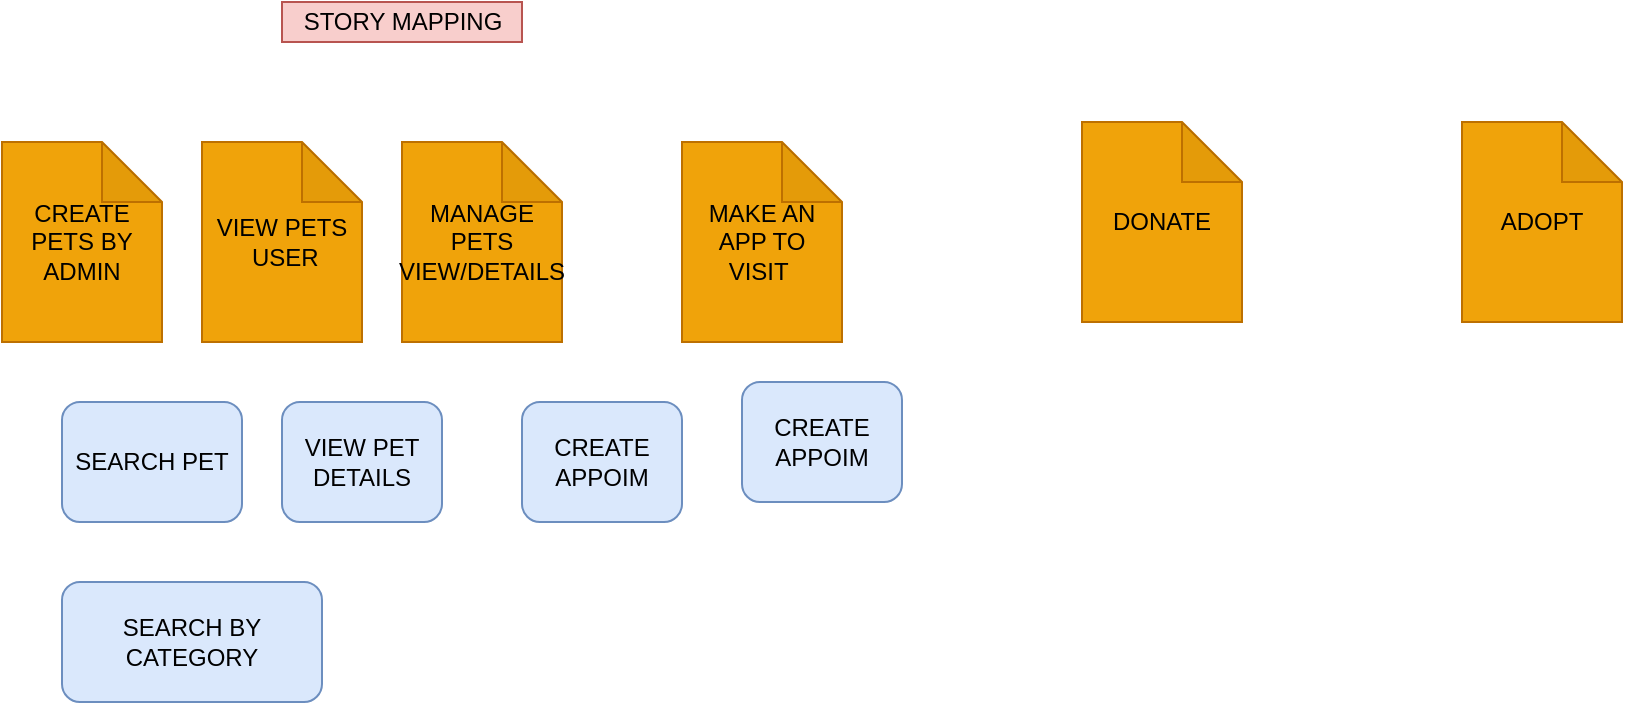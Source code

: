 <mxfile version="14.7.4" type="embed"><diagram id="IWTP1tT8n5n8sRHHDa3N" name="Page-1"><mxGraphModel dx="2203" dy="395" grid="1" gridSize="10" guides="1" tooltips="1" connect="1" arrows="1" fold="1" page="1" pageScale="1" pageWidth="850" pageHeight="1100" math="0" shadow="0"><root><mxCell id="0"/><mxCell id="1" parent="0"/><mxCell id="2" value="VIEW PETS&lt;br&gt;&amp;nbsp;USER" style="shape=note;whiteSpace=wrap;html=1;backgroundOutline=1;darkOpacity=0.05;fillColor=#f0a30a;strokeColor=#BD7000;fontColor=#000000;" vertex="1" parent="1"><mxGeometry x="80" y="80" width="80" height="100" as="geometry"/></mxCell><mxCell id="3" value="STORY MAPPING" style="text;html=1;align=center;verticalAlign=middle;resizable=0;points=[];autosize=1;strokeColor=#b85450;fillColor=#f8cecc;" vertex="1" parent="1"><mxGeometry x="120" y="10" width="120" height="20" as="geometry"/></mxCell><mxCell id="4" value="MAKE AN APP TO VISIT&amp;nbsp;" style="shape=note;whiteSpace=wrap;html=1;backgroundOutline=1;darkOpacity=0.05;fillColor=#f0a30a;strokeColor=#BD7000;fontColor=#000000;" vertex="1" parent="1"><mxGeometry x="320" y="80" width="80" height="100" as="geometry"/></mxCell><mxCell id="5" value="DONATE" style="shape=note;whiteSpace=wrap;html=1;backgroundOutline=1;darkOpacity=0.05;fillColor=#f0a30a;strokeColor=#BD7000;fontColor=#000000;" vertex="1" parent="1"><mxGeometry x="520" y="70" width="80" height="100" as="geometry"/></mxCell><mxCell id="6" value="ADOPT" style="shape=note;whiteSpace=wrap;html=1;backgroundOutline=1;darkOpacity=0.05;fillColor=#f0a30a;strokeColor=#BD7000;fontColor=#000000;" vertex="1" parent="1"><mxGeometry x="710" y="70" width="80" height="100" as="geometry"/></mxCell><mxCell id="7" value="SEARCH PET&lt;span style=&quot;color: rgba(0 , 0 , 0 , 0) ; font-family: monospace ; font-size: 0px&quot;&gt;%3CmxGraphModel%3E%3Croot%3E%3CmxCell%20id%3D%220%22%2F%3E%3CmxCell%20id%3D%221%22%20parent%3D%220%22%2F%3E%3CmxCell%20id%3D%222%22%20value%3D%22DONATE%22%20style%3D%22shape%3Dnote%3BwhiteSpace%3Dwrap%3Bhtml%3D1%3BbackgroundOutline%3D1%3BdarkOpacity%3D0.05%3B%22%20vertex%3D%221%22%20parent%3D%221%22%3E%3CmxGeometry%20x%3D%22520%22%20y%3D%2270%22%20width%3D%2280%22%20height%3D%22100%22%20as%3D%22geometry%22%2F%3E%3C%2FmxCell%3E%3C%2Froot%3E%3C%2FmxGraphModel%3E&lt;/span&gt;&lt;span style=&quot;color: rgba(0 , 0 , 0 , 0) ; font-family: monospace ; font-size: 0px&quot;&gt;%3CmxGraphModel%3E%3Croot%3E%3CmxCell%20id%3D%220%22%2F%3E%3CmxCell%20id%3D%221%22%20parent%3D%220%22%2F%3E%3CmxCell%20id%3D%222%22%20value%3D%22DONATE%22%20style%3D%22shape%3Dnote%3BwhiteSpace%3Dwrap%3Bhtml%3D1%3BbackgroundOutline%3D1%3BdarkOpacity%3D0.05%3B%22%20vertex%3D%221%22%20parent%3D%221%22%3E%3CmxGeometry%20x%3D%22520%22%20y%3D%2270%22%20width%3D%2280%22%20height%3D%22100%22%20as%3D%22geometry%22%2F%3E%3C%2FmxCell%3E%3C%2Froot%3E%3C%2FmxGraphModel%3E&lt;/span&gt;" style="rounded=1;whiteSpace=wrap;html=1;fillColor=#dae8fc;strokeColor=#6c8ebf;" vertex="1" parent="1"><mxGeometry x="10" y="210" width="90" height="60" as="geometry"/></mxCell><mxCell id="8" value="VIEW PET DETAILS" style="rounded=1;whiteSpace=wrap;html=1;fillColor=#dae8fc;strokeColor=#6c8ebf;" vertex="1" parent="1"><mxGeometry x="120" y="210" width="80" height="60" as="geometry"/></mxCell><mxCell id="9" value="MANAGE PETS VIEW/DETAILS" style="shape=note;whiteSpace=wrap;html=1;backgroundOutline=1;darkOpacity=0.05;fillColor=#f0a30a;strokeColor=#BD7000;fontColor=#000000;" vertex="1" parent="1"><mxGeometry x="180" y="80" width="80" height="100" as="geometry"/></mxCell><mxCell id="10" value="CREATE APPOIM" style="rounded=1;whiteSpace=wrap;html=1;fillColor=#dae8fc;strokeColor=#6c8ebf;" vertex="1" parent="1"><mxGeometry x="240" y="210" width="80" height="60" as="geometry"/></mxCell><mxCell id="11" value="CREATE APPOIM" style="rounded=1;whiteSpace=wrap;html=1;fillColor=#dae8fc;strokeColor=#6c8ebf;" vertex="1" parent="1"><mxGeometry x="350" y="200" width="80" height="60" as="geometry"/></mxCell><mxCell id="12" value="SEARCH BY CATEGORY" style="rounded=1;whiteSpace=wrap;html=1;fillColor=#dae8fc;strokeColor=#6c8ebf;" vertex="1" parent="1"><mxGeometry x="10" y="300" width="130" height="60" as="geometry"/></mxCell><mxCell id="13" value="CREATE PETS BY ADMIN" style="shape=note;whiteSpace=wrap;html=1;backgroundOutline=1;darkOpacity=0.05;fillColor=#f0a30a;strokeColor=#BD7000;fontColor=#000000;" vertex="1" parent="1"><mxGeometry x="-20" y="80" width="80" height="100" as="geometry"/></mxCell></root></mxGraphModel></diagram></mxfile>